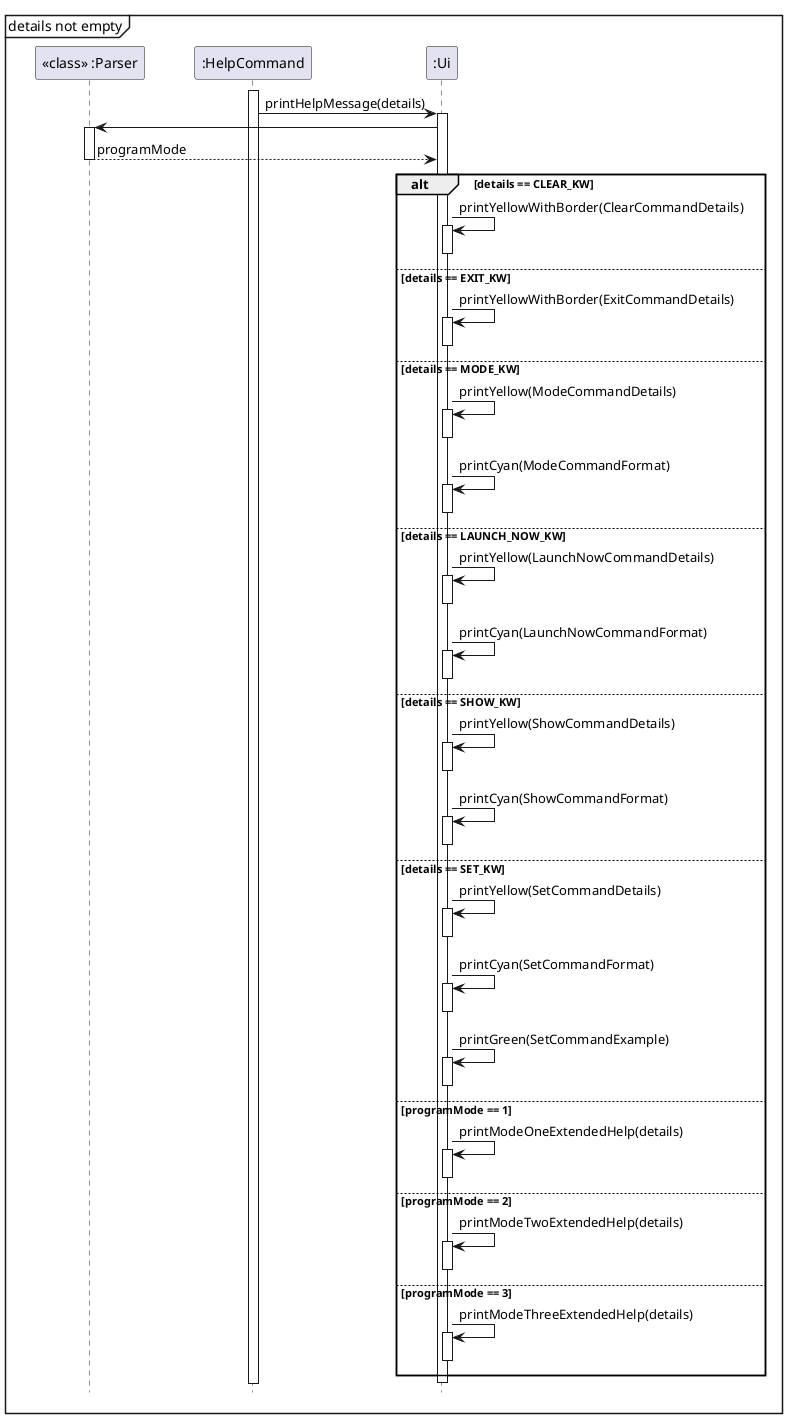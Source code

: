 @startuml
hide footbox
skinparam ParticipantPadding 20
mainframe details not empty

participant "<<class>> :Parser" as Parser
participant ":HelpCommand" as HelpCommand
participant ":Ui" as Ui




activate HelpCommand

    HelpCommand -> Ui : printHelpMessage(details)
    activate Ui
    Ui -> Parser :
    activate Parser
    Parser --> Ui : programMode
    deactivate Parser



    alt details == CLEAR_KW
    Ui -> Ui : printYellowWithBorder(ClearCommandDetails)
        activate Ui
        deactivate Ui

    else details == EXIT_KW
    Ui -> Ui : printYellowWithBorder(ExitCommandDetails)
        activate Ui
        deactivate Ui

    else details == MODE_KW
    Ui -> Ui : printYellow(ModeCommandDetails)
        activate Ui
        deactivate Ui
    Ui -> Ui : printCyan(ModeCommandFormat)
        activate Ui
        deactivate Ui

    else details == LAUNCH_NOW_KW
    Ui -> Ui : printYellow(LaunchNowCommandDetails)
        activate Ui
        deactivate Ui
    Ui -> Ui : printCyan(LaunchNowCommandFormat)
        activate Ui
        deactivate Ui

    else details == SHOW_KW
    Ui -> Ui : printYellow(ShowCommandDetails)
        activate Ui
        deactivate Ui
    Ui -> Ui : printCyan(ShowCommandFormat)
        activate Ui
        deactivate Ui

    else details == SET_KW
    Ui -> Ui : printYellow(SetCommandDetails)
        activate Ui
        deactivate Ui
    Ui -> Ui : printCyan(SetCommandFormat)
        activate Ui
        deactivate Ui
    Ui -> Ui : printGreen(SetCommandExample)
        activate Ui
        deactivate Ui

    else programMode == 1
    Ui -> Ui : printModeOneExtendedHelp(details)
            activate Ui
            deactivate Ui

    else programMode == 2
    Ui -> Ui : printModeTwoExtendedHelp(details)
            activate Ui
            deactivate Ui

    else programMode == 3
    Ui -> Ui : printModeThreeExtendedHelp(details)
            activate Ui
            deactivate Ui

    end alt
    deactivate Ui


@enduml